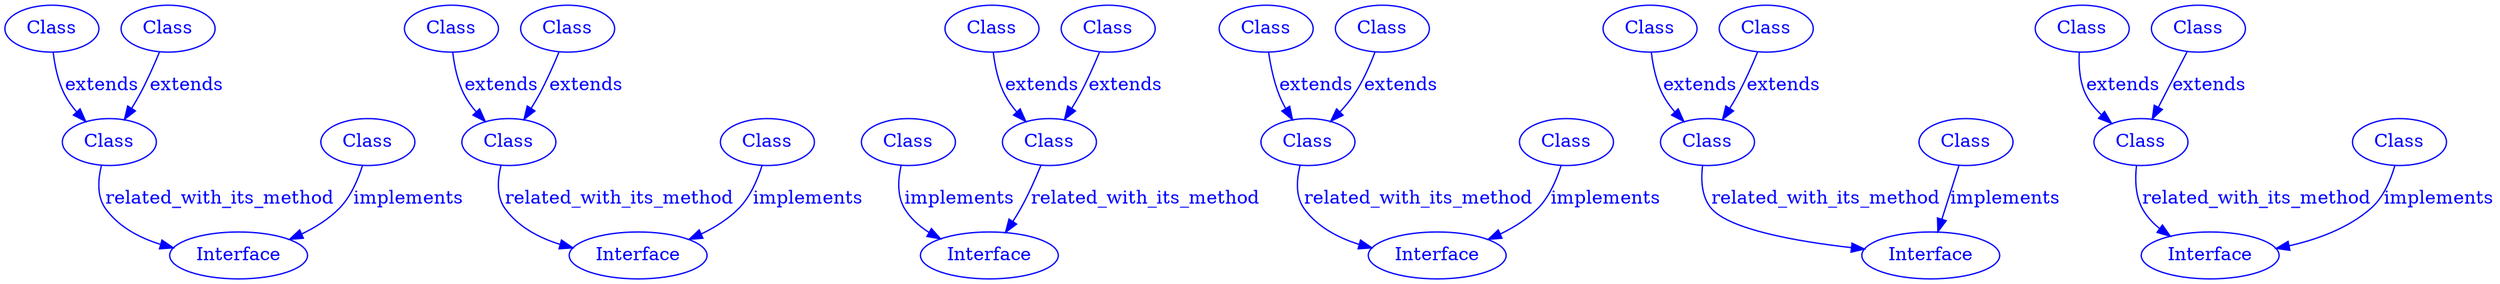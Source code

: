 
digraph SubdueGraph {
  142 [label="Class",color=blue,fontcolor=blue];
  175 [label="Class",color=blue,fontcolor=blue];
  236 [label="Class",color=blue,fontcolor=blue];
  237 [label="Class",color=blue,fontcolor=blue];
  409 [label="Interface",color=blue,fontcolor=blue];
  142 -> 236 [label="extends",color=blue,fontcolor=blue];
  175 -> 236 [label="extends",color=blue,fontcolor=blue];
  237 -> 409 [label="implements",color=blue,fontcolor=blue];
  236 -> 409 [label="related_with_its_method",color=blue,fontcolor=blue];
  56 [label="Class",color=blue,fontcolor=blue];
  195 [label="Class",color=blue,fontcolor=blue];
  200 [label="Class",color=blue,fontcolor=blue];
  247 [label="Class",color=blue,fontcolor=blue];
  481 [label="Interface",color=blue,fontcolor=blue];
  56 -> 200 [label="extends",color=blue,fontcolor=blue];
  195 -> 200 [label="extends",color=blue,fontcolor=blue];
  247 -> 481 [label="implements",color=blue,fontcolor=blue];
  200 -> 481 [label="related_with_its_method",color=blue,fontcolor=blue];
  110 [label="Interface",color=blue,fontcolor=blue];
  245 [label="Class",color=blue,fontcolor=blue];
  261 [label="Class",color=blue,fontcolor=blue];
  381 [label="Class",color=blue,fontcolor=blue];
  453 [label="Class",color=blue,fontcolor=blue];
  245 -> 453 [label="extends",color=blue,fontcolor=blue];
  261 -> 453 [label="extends",color=blue,fontcolor=blue];
  381 -> 110 [label="implements",color=blue,fontcolor=blue];
  453 -> 110 [label="related_with_its_method",color=blue,fontcolor=blue];
  81 [label="Class",color=blue,fontcolor=blue];
  106 [label="Class",color=blue,fontcolor=blue];
  394 [label="Class",color=blue,fontcolor=blue];
  428 [label="Class",color=blue,fontcolor=blue];
  480 [label="Interface",color=blue,fontcolor=blue];
  81 -> 428 [label="extends",color=blue,fontcolor=blue];
  106 -> 428 [label="extends",color=blue,fontcolor=blue];
  394 -> 480 [label="implements",color=blue,fontcolor=blue];
  428 -> 480 [label="related_with_its_method",color=blue,fontcolor=blue];
  55 [label="Class",color=blue,fontcolor=blue];
  194 [label="Class",color=blue,fontcolor=blue];
  199 [label="Class",color=blue,fontcolor=blue];
  206 [label="Interface",color=blue,fontcolor=blue];
  412 [label="Class",color=blue,fontcolor=blue];
  55 -> 199 [label="extends",color=blue,fontcolor=blue];
  194 -> 199 [label="extends",color=blue,fontcolor=blue];
  412 -> 206 [label="implements",color=blue,fontcolor=blue];
  199 -> 206 [label="related_with_its_method",color=blue,fontcolor=blue];
  79 [label="Class",color=blue,fontcolor=blue];
  103 [label="Class",color=blue,fontcolor=blue];
  304 [label="Interface",color=blue,fontcolor=blue];
  423 [label="Class",color=blue,fontcolor=blue];
  429 [label="Class",color=blue,fontcolor=blue];
  79 -> 423 [label="extends",color=blue,fontcolor=blue];
  103 -> 423 [label="extends",color=blue,fontcolor=blue];
  429 -> 304 [label="implements",color=blue,fontcolor=blue];
  423 -> 304 [label="related_with_its_method",color=blue,fontcolor=blue];
}
